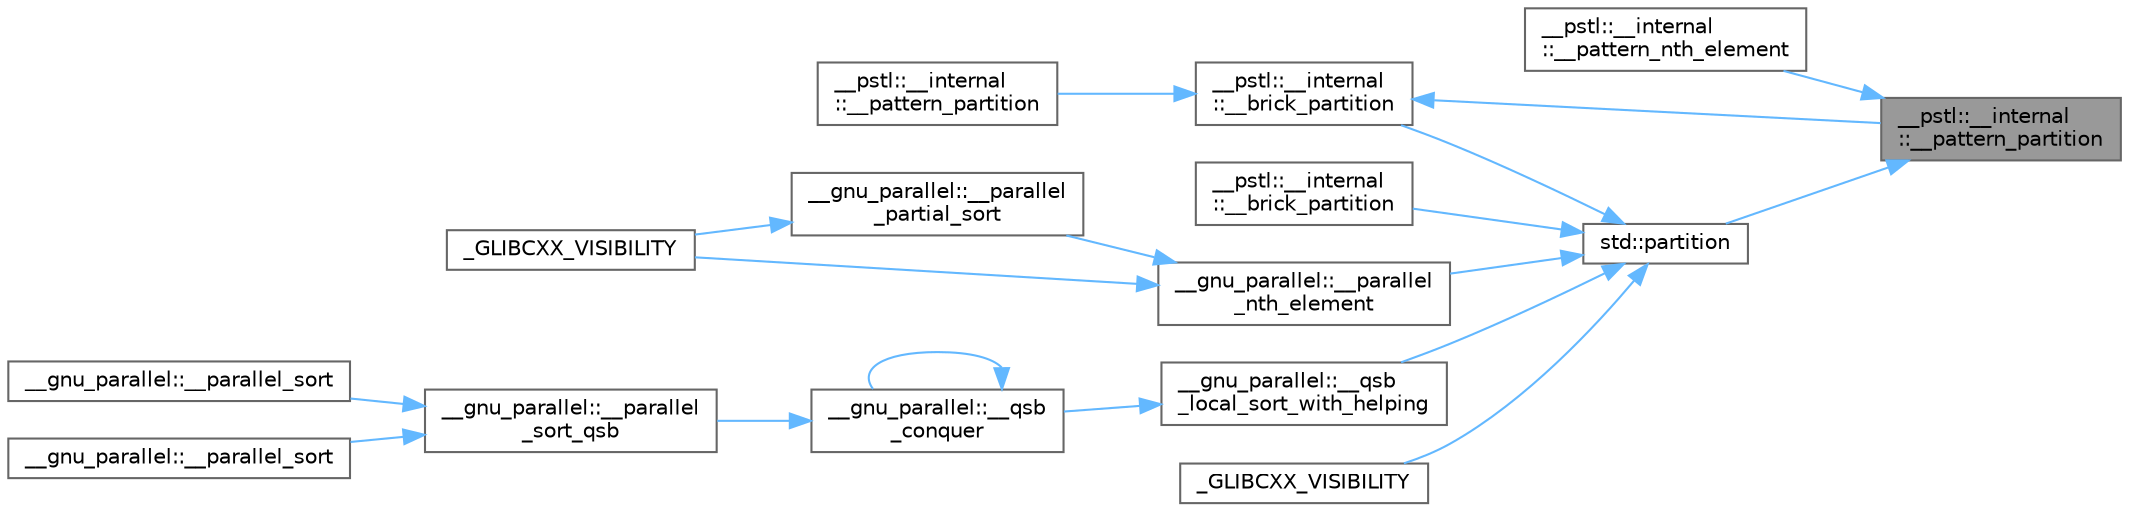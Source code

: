 digraph "__pstl::__internal::__pattern_partition"
{
 // LATEX_PDF_SIZE
  bgcolor="transparent";
  edge [fontname=Helvetica,fontsize=10,labelfontname=Helvetica,labelfontsize=10];
  node [fontname=Helvetica,fontsize=10,shape=box,height=0.2,width=0.4];
  rankdir="RL";
  Node1 [id="Node000001",label="__pstl::__internal\l::__pattern_partition",height=0.2,width=0.4,color="gray40", fillcolor="grey60", style="filled", fontcolor="black",tooltip=" "];
  Node1 -> Node2 [id="edge35_Node000001_Node000002",dir="back",color="steelblue1",style="solid",tooltip=" "];
  Node2 [id="Node000002",label="__pstl::__internal\l::__pattern_nth_element",height=0.2,width=0.4,color="grey40", fillcolor="white", style="filled",URL="$namespace____pstl_1_1____internal.html#a6363ba028d1204de35e49c2992dc33be",tooltip=" "];
  Node1 -> Node3 [id="edge36_Node000001_Node000003",dir="back",color="steelblue1",style="solid",tooltip=" "];
  Node3 [id="Node000003",label="std::partition",height=0.2,width=0.4,color="grey40", fillcolor="white", style="filled",URL="$namespacestd.html#a7dde62cf155d6b5bde1a1c0577a9a57f",tooltip=" "];
  Node3 -> Node4 [id="edge37_Node000003_Node000004",dir="back",color="steelblue1",style="solid",tooltip=" "];
  Node4 [id="Node000004",label="__pstl::__internal\l::__brick_partition",height=0.2,width=0.4,color="grey40", fillcolor="white", style="filled",URL="$namespace____pstl_1_1____internal.html#ae322bd077e3fd6429c010272c9e48605",tooltip=" "];
  Node4 -> Node1 [id="edge38_Node000004_Node000001",dir="back",color="steelblue1",style="solid",tooltip=" "];
  Node4 -> Node5 [id="edge39_Node000004_Node000005",dir="back",color="steelblue1",style="solid",tooltip=" "];
  Node5 [id="Node000005",label="__pstl::__internal\l::__pattern_partition",height=0.2,width=0.4,color="grey40", fillcolor="white", style="filled",URL="$namespace____pstl_1_1____internal.html#a61f63e28f8029e1701e73ac7b545d735",tooltip=" "];
  Node3 -> Node6 [id="edge40_Node000003_Node000006",dir="back",color="steelblue1",style="solid",tooltip=" "];
  Node6 [id="Node000006",label="__pstl::__internal\l::__brick_partition",height=0.2,width=0.4,color="grey40", fillcolor="white", style="filled",URL="$namespace____pstl_1_1____internal.html#ae705dda6a3e436b790679fc77d04d7f5",tooltip=" "];
  Node3 -> Node7 [id="edge41_Node000003_Node000007",dir="back",color="steelblue1",style="solid",tooltip=" "];
  Node7 [id="Node000007",label="__gnu_parallel::__parallel\l_nth_element",height=0.2,width=0.4,color="grey40", fillcolor="white", style="filled",URL="$namespace____gnu__parallel.html#a1567c37a7562eaee17d13ebda1172586",tooltip="Parallel implementation of std::nth_element()."];
  Node7 -> Node8 [id="edge42_Node000007_Node000008",dir="back",color="steelblue1",style="solid",tooltip=" "];
  Node8 [id="Node000008",label="__gnu_parallel::__parallel\l_partial_sort",height=0.2,width=0.4,color="grey40", fillcolor="white", style="filled",URL="$namespace____gnu__parallel.html#abe60c5cc3788e1b1602175af0057d3f8",tooltip="Parallel implementation of std::partial_sort()."];
  Node8 -> Node9 [id="edge43_Node000008_Node000009",dir="back",color="steelblue1",style="solid",tooltip=" "];
  Node9 [id="Node000009",label="_GLIBCXX_VISIBILITY",height=0.2,width=0.4,color="grey40", fillcolor="white", style="filled",URL="$_classes_2lib_2include_2c_09_09_2parallel_2algo_8h.html#a544d74b2d5d0dd2197f5fd6f02691de0",tooltip=" "];
  Node7 -> Node9 [id="edge44_Node000007_Node000009",dir="back",color="steelblue1",style="solid",tooltip=" "];
  Node3 -> Node10 [id="edge45_Node000003_Node000010",dir="back",color="steelblue1",style="solid",tooltip=" "];
  Node10 [id="Node000010",label="__gnu_parallel::__qsb\l_local_sort_with_helping",height=0.2,width=0.4,color="grey40", fillcolor="white", style="filled",URL="$namespace____gnu__parallel.html#a7565d258aacb02328cef6eb2781ab711",tooltip="Quicksort step doing load-balanced local sort."];
  Node10 -> Node11 [id="edge46_Node000010_Node000011",dir="back",color="steelblue1",style="solid",tooltip=" "];
  Node11 [id="Node000011",label="__gnu_parallel::__qsb\l_conquer",height=0.2,width=0.4,color="grey40", fillcolor="white", style="filled",URL="$namespace____gnu__parallel.html#a8d9c5686c4621822c7c3cdd015f7e693",tooltip="Quicksort conquer step."];
  Node11 -> Node12 [id="edge47_Node000011_Node000012",dir="back",color="steelblue1",style="solid",tooltip=" "];
  Node12 [id="Node000012",label="__gnu_parallel::__parallel\l_sort_qsb",height=0.2,width=0.4,color="grey40", fillcolor="white", style="filled",URL="$namespace____gnu__parallel.html#a4093dd098b32542e3d3f43ebd4c6f940",tooltip="Top-level quicksort routine."];
  Node12 -> Node13 [id="edge48_Node000012_Node000013",dir="back",color="steelblue1",style="solid",tooltip=" "];
  Node13 [id="Node000013",label="__gnu_parallel::__parallel_sort",height=0.2,width=0.4,color="grey40", fillcolor="white", style="filled",URL="$namespace____gnu__parallel.html#a000f037b08d237d140dd6144a11fb73f",tooltip="Choose balanced quicksort for parallel sorting."];
  Node12 -> Node14 [id="edge49_Node000012_Node000014",dir="back",color="steelblue1",style="solid",tooltip=" "];
  Node14 [id="Node000014",label="__gnu_parallel::__parallel_sort",height=0.2,width=0.4,color="grey40", fillcolor="white", style="filled",URL="$namespace____gnu__parallel.html#aa47b469dd82347dd63c3996eda2e237b",tooltip="Choose a parallel sorting algorithm."];
  Node11 -> Node11 [id="edge50_Node000011_Node000011",dir="back",color="steelblue1",style="solid",tooltip=" "];
  Node3 -> Node15 [id="edge51_Node000003_Node000015",dir="back",color="steelblue1",style="solid",tooltip=" "];
  Node15 [id="Node000015",label="_GLIBCXX_VISIBILITY",height=0.2,width=0.4,color="grey40", fillcolor="white", style="filled",URL="$_classes_2lib_2include_2c_09_09_2parallel_2algorithmfwd_8h.html#a544d74b2d5d0dd2197f5fd6f02691de0",tooltip=" "];
}
